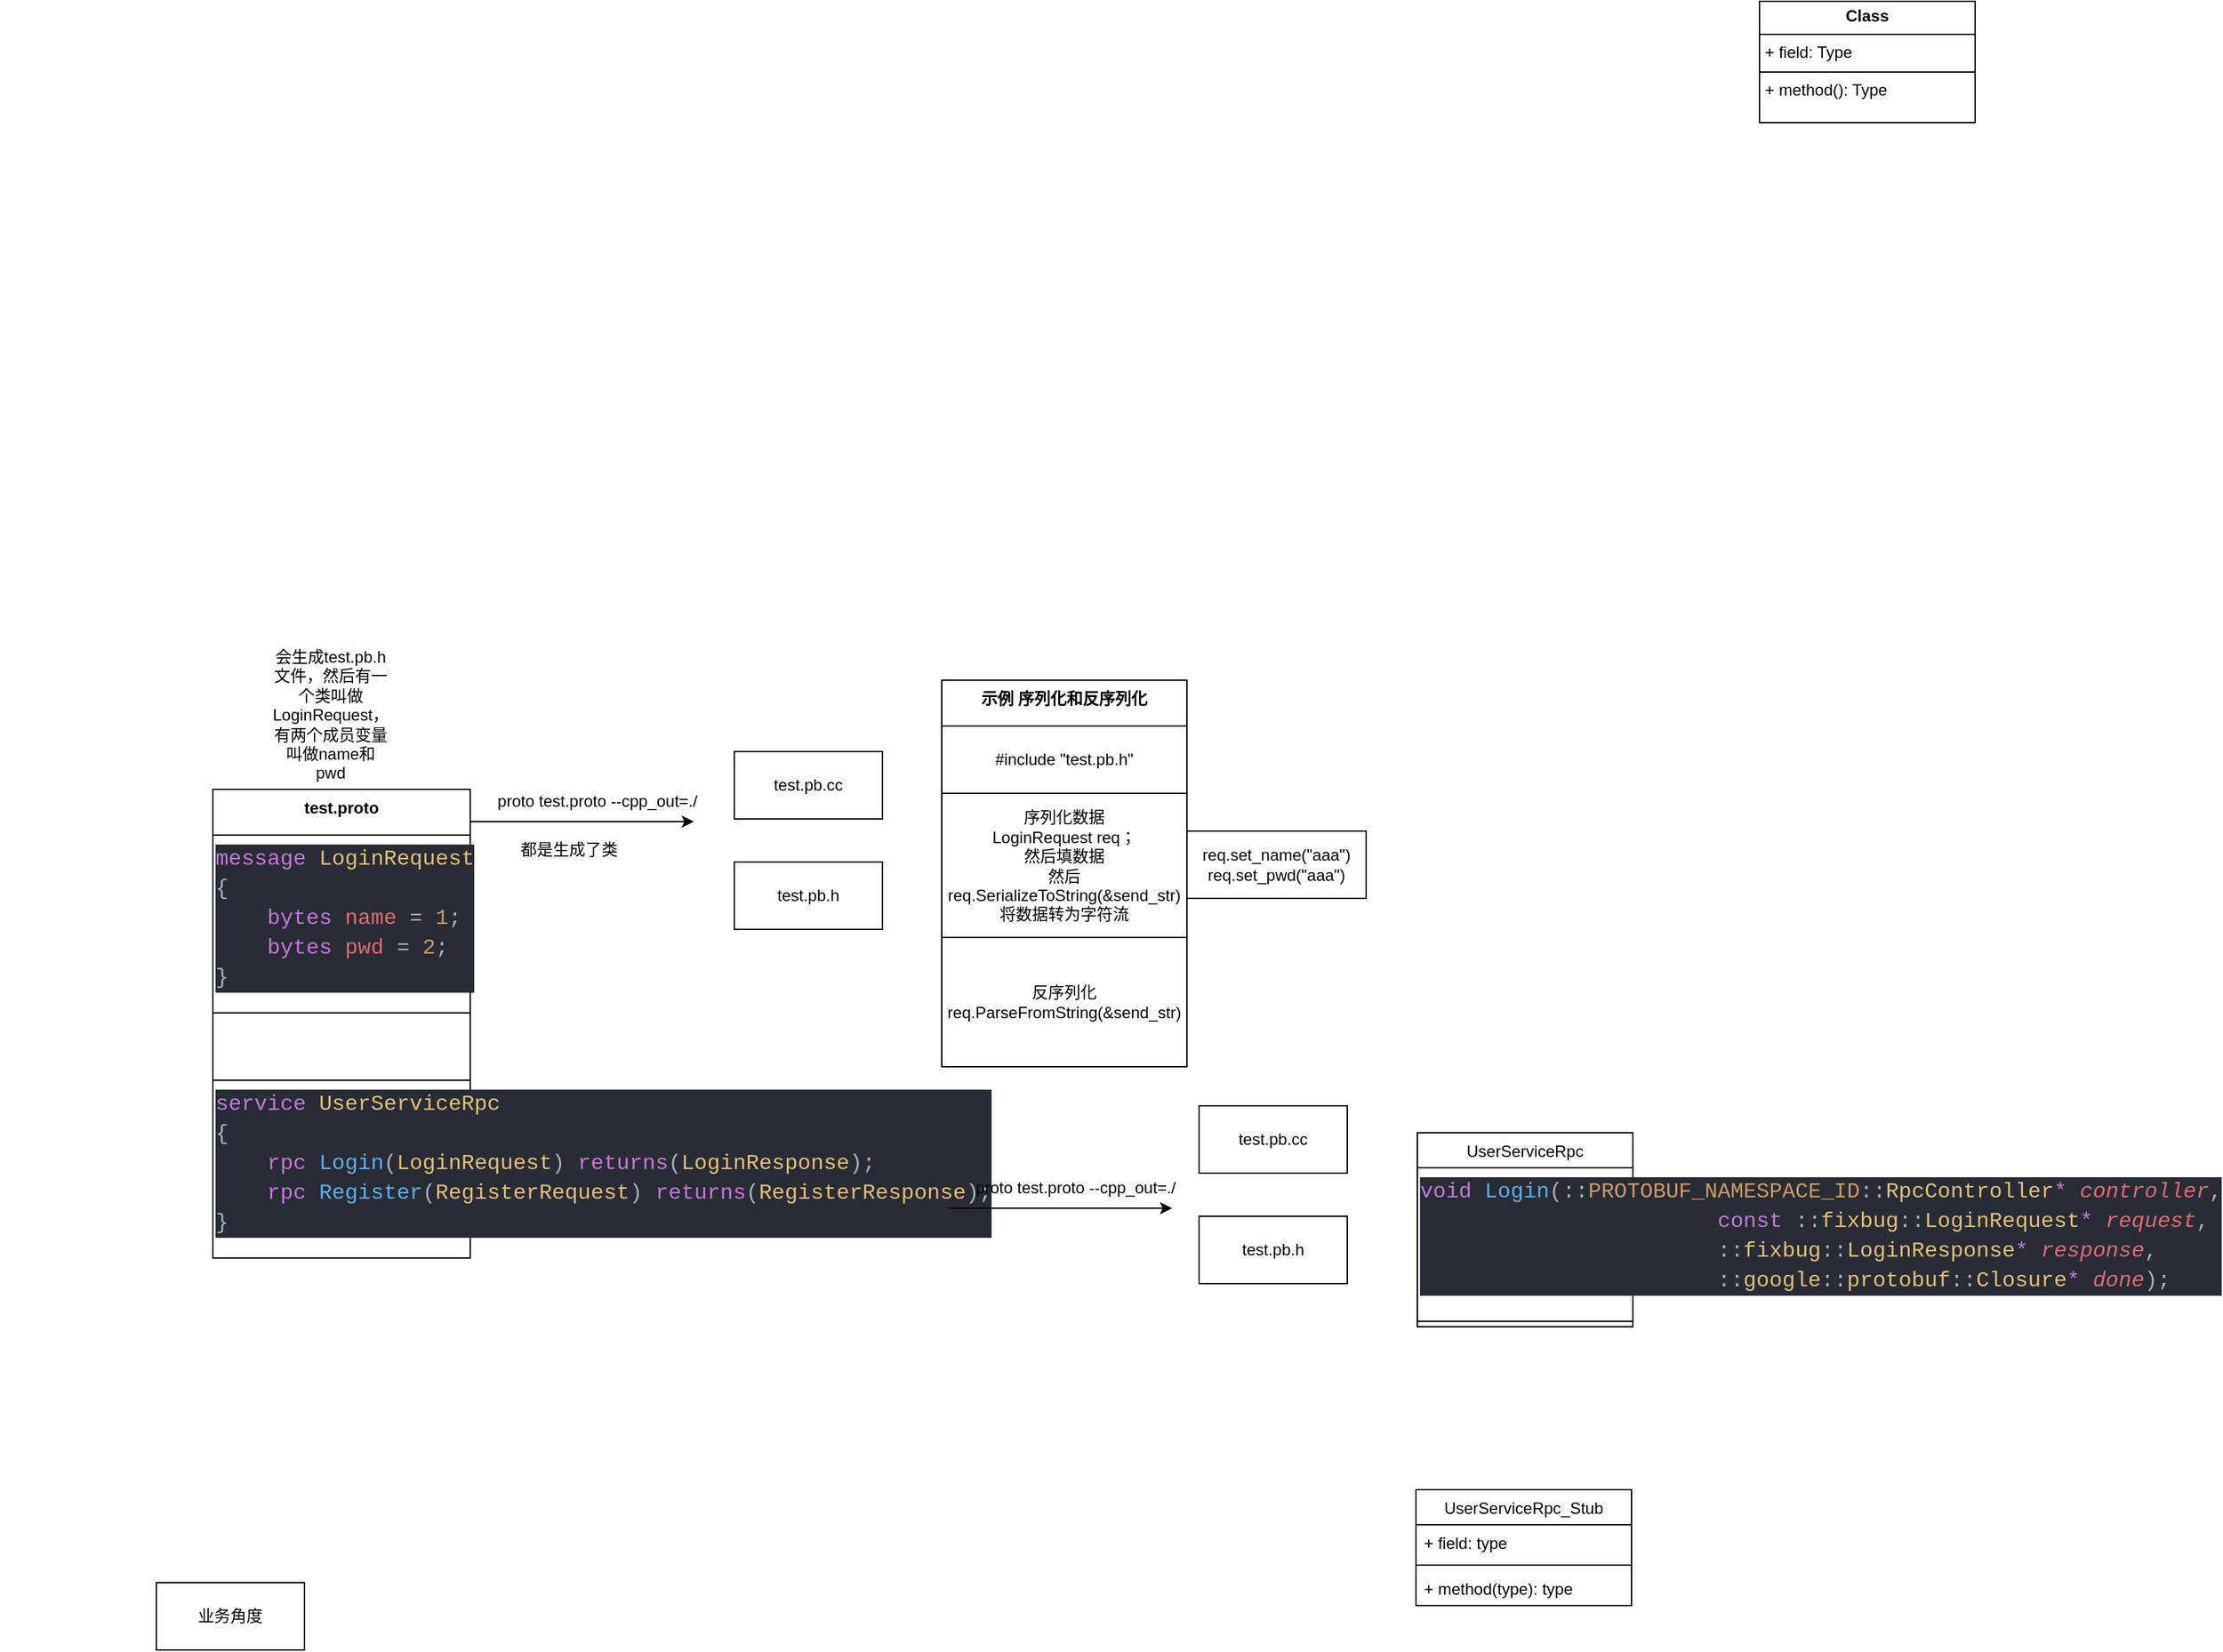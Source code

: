 <mxfile version="24.7.5">
  <diagram name="Page-1" id="c4acf3e9-155e-7222-9cf6-157b1a14988f">
    <mxGraphModel dx="1096" dy="2237" grid="0" gridSize="10" guides="1" tooltips="1" connect="1" arrows="1" fold="1" page="0" pageScale="1" pageWidth="850" pageHeight="1100" background="none" math="0" shadow="0">
      <root>
        <mxCell id="0" />
        <mxCell id="1" parent="0" />
        <mxCell id="RKI_oxmCUPOYZ7H7hOv1-26" value="test.proto" style="swimlane;fontStyle=1;align=center;verticalAlign=top;childLayout=stackLayout;horizontal=1;startSize=34;horizontalStack=0;resizeParent=1;resizeParentMax=0;resizeLast=0;collapsible=1;marginBottom=0;whiteSpace=wrap;html=1;" vertex="1" parent="1">
          <mxGeometry x="-128" y="-717" width="191" height="348" as="geometry" />
        </mxCell>
        <mxCell id="RKI_oxmCUPOYZ7H7hOv1-51" value="&lt;div style=&quot;color: #abb2bf;background-color: #282c34;font-family: Consolas, &#39;Courier New&#39;, monospace;font-weight: normal;font-size: 16px;line-height: 22px;white-space: pre;&quot;&gt;&lt;div&gt;&lt;span style=&quot;color: #c678dd;&quot;&gt;message&lt;/span&gt;&lt;span style=&quot;color: #abb2bf;&quot;&gt; &lt;/span&gt;&lt;span style=&quot;color: #e5c07b;&quot;&gt;LoginRequest&lt;/span&gt;&lt;/div&gt;&lt;div&gt;&lt;span style=&quot;color: #abb2bf;&quot;&gt;{&lt;/span&gt;&lt;/div&gt;&lt;div&gt;&lt;span style=&quot;color: #abb2bf;&quot;&gt;&amp;nbsp; &amp;nbsp; &lt;/span&gt;&lt;span style=&quot;color: #c678dd;&quot;&gt;bytes&lt;/span&gt;&lt;span style=&quot;color: #abb2bf;&quot;&gt; &lt;/span&gt;&lt;span style=&quot;color: #e06c75;&quot;&gt;name&lt;/span&gt;&lt;span style=&quot;color: #abb2bf;&quot;&gt; = &lt;/span&gt;&lt;span style=&quot;color: #d19a66;&quot;&gt;1&lt;/span&gt;&lt;span style=&quot;color: #abb2bf;&quot;&gt;;&lt;/span&gt;&lt;/div&gt;&lt;div&gt;&lt;span style=&quot;color: #abb2bf;&quot;&gt;&amp;nbsp; &amp;nbsp; &lt;/span&gt;&lt;span style=&quot;color: #c678dd;&quot;&gt;bytes&lt;/span&gt;&lt;span style=&quot;color: #abb2bf;&quot;&gt; &lt;/span&gt;&lt;span style=&quot;color: #e06c75;&quot;&gt;pwd&lt;/span&gt;&lt;span style=&quot;color: #abb2bf;&quot;&gt; = &lt;/span&gt;&lt;span style=&quot;color: #d19a66;&quot;&gt;2&lt;/span&gt;&lt;span style=&quot;color: #abb2bf;&quot;&gt;;&lt;/span&gt;&lt;/div&gt;&lt;div&gt;&lt;span style=&quot;color: #abb2bf;&quot;&gt;}&lt;/span&gt;&lt;/div&gt;&lt;/div&gt;" style="text;whiteSpace=wrap;html=1;" vertex="1" parent="RKI_oxmCUPOYZ7H7hOv1-26">
          <mxGeometry y="34" width="191" height="132" as="geometry" />
        </mxCell>
        <mxCell id="RKI_oxmCUPOYZ7H7hOv1-64" value="" style="html=1;whiteSpace=wrap;" vertex="1" parent="RKI_oxmCUPOYZ7H7hOv1-26">
          <mxGeometry y="166" width="191" height="50" as="geometry" />
        </mxCell>
        <mxCell id="RKI_oxmCUPOYZ7H7hOv1-65" value="&lt;div style=&quot;color: #abb2bf;background-color: #282c34;font-family: Consolas, &#39;Courier New&#39;, monospace;font-weight: normal;font-size: 16px;line-height: 22px;white-space: pre;&quot;&gt;&lt;div&gt;&lt;span style=&quot;color: #c678dd;&quot;&gt;service&lt;/span&gt;&lt;span style=&quot;color: #abb2bf;&quot;&gt; &lt;/span&gt;&lt;span style=&quot;color: #e5c07b;&quot;&gt;UserServiceRpc&lt;/span&gt;&lt;/div&gt;&lt;div&gt;&lt;span style=&quot;color: #abb2bf;&quot;&gt;{&lt;/span&gt;&lt;/div&gt;&lt;div&gt;&lt;span style=&quot;color: #abb2bf;&quot;&gt;&amp;nbsp; &amp;nbsp; &lt;/span&gt;&lt;span style=&quot;color: #c678dd;&quot;&gt;rpc&lt;/span&gt;&lt;span style=&quot;color: #abb2bf;&quot;&gt; &lt;/span&gt;&lt;span style=&quot;color: #61afef;&quot;&gt;Login&lt;/span&gt;&lt;span style=&quot;color: #abb2bf;&quot;&gt;(&lt;/span&gt;&lt;span style=&quot;color: #e5c07b;&quot;&gt;LoginRequest&lt;/span&gt;&lt;span style=&quot;color: #abb2bf;&quot;&gt;) &lt;/span&gt;&lt;span style=&quot;color: #c678dd;&quot;&gt;returns&lt;/span&gt;&lt;span style=&quot;color: #abb2bf;&quot;&gt;(&lt;/span&gt;&lt;span style=&quot;color: #e5c07b;&quot;&gt;LoginResponse&lt;/span&gt;&lt;span style=&quot;color: #abb2bf;&quot;&gt;);&lt;/span&gt;&lt;/div&gt;&lt;div&gt;&lt;span style=&quot;color: #abb2bf;&quot;&gt;&amp;nbsp; &amp;nbsp; &lt;/span&gt;&lt;span style=&quot;color: #c678dd;&quot;&gt;rpc&lt;/span&gt;&lt;span style=&quot;color: #abb2bf;&quot;&gt; &lt;/span&gt;&lt;span style=&quot;color: #61afef;&quot;&gt;Register&lt;/span&gt;&lt;span style=&quot;color: #abb2bf;&quot;&gt;(&lt;/span&gt;&lt;span style=&quot;color: #e5c07b;&quot;&gt;RegisterRequest&lt;/span&gt;&lt;span style=&quot;color: #abb2bf;&quot;&gt;) &lt;/span&gt;&lt;span style=&quot;color: #c678dd;&quot;&gt;returns&lt;/span&gt;&lt;span style=&quot;color: #abb2bf;&quot;&gt;(&lt;/span&gt;&lt;span style=&quot;color: #e5c07b;&quot;&gt;RegisterResponse&lt;/span&gt;&lt;span style=&quot;color: #abb2bf;&quot;&gt;);&lt;/span&gt;&lt;/div&gt;&lt;div&gt;&lt;span style=&quot;color: #abb2bf;&quot;&gt;}&lt;/span&gt;&lt;/div&gt;&lt;/div&gt;" style="text;whiteSpace=wrap;html=1;" vertex="1" parent="RKI_oxmCUPOYZ7H7hOv1-26">
          <mxGeometry y="216" width="191" height="132" as="geometry" />
        </mxCell>
        <mxCell id="RKI_oxmCUPOYZ7H7hOv1-30" value="业务角度" style="html=1;whiteSpace=wrap;" vertex="1" parent="1">
          <mxGeometry x="-170" y="-128" width="110" height="50" as="geometry" />
        </mxCell>
        <mxCell id="RKI_oxmCUPOYZ7H7hOv1-46" value="&lt;p style=&quot;margin:0px;margin-top:4px;text-align:center;&quot;&gt;&lt;b&gt;Class&lt;/b&gt;&lt;/p&gt;&lt;hr size=&quot;1&quot; style=&quot;border-style:solid;&quot;/&gt;&lt;p style=&quot;margin:0px;margin-left:4px;&quot;&gt;+ field: Type&lt;/p&gt;&lt;hr size=&quot;1&quot; style=&quot;border-style:solid;&quot;/&gt;&lt;p style=&quot;margin:0px;margin-left:4px;&quot;&gt;+ method(): Type&lt;/p&gt;" style="verticalAlign=top;align=left;overflow=fill;html=1;whiteSpace=wrap;" vertex="1" parent="1">
          <mxGeometry x="1020" y="-1302" width="160" height="90" as="geometry" />
        </mxCell>
        <mxCell id="RKI_oxmCUPOYZ7H7hOv1-47" value="示例 序列化和反序列化" style="swimlane;fontStyle=1;align=center;verticalAlign=top;childLayout=stackLayout;horizontal=1;startSize=34;horizontalStack=0;resizeParent=1;resizeParentMax=0;resizeLast=0;collapsible=1;marginBottom=0;whiteSpace=wrap;html=1;" vertex="1" parent="1">
          <mxGeometry x="413" y="-798" width="182" height="287" as="geometry" />
        </mxCell>
        <mxCell id="RKI_oxmCUPOYZ7H7hOv1-48" value="#include &quot;test.pb.h&quot;" style="html=1;whiteSpace=wrap;" vertex="1" parent="RKI_oxmCUPOYZ7H7hOv1-47">
          <mxGeometry y="34" width="182" height="50" as="geometry" />
        </mxCell>
        <mxCell id="RKI_oxmCUPOYZ7H7hOv1-60" value="序列化数据&lt;div&gt;LoginRequest req；&lt;/div&gt;&lt;div&gt;然后填数据&lt;/div&gt;&lt;div&gt;然后req.SerializeToString(&amp;amp;send_str)&lt;/div&gt;&lt;div&gt;将数据转为字符流&lt;/div&gt;" style="html=1;whiteSpace=wrap;" vertex="1" parent="RKI_oxmCUPOYZ7H7hOv1-47">
          <mxGeometry y="84" width="182" height="107" as="geometry" />
        </mxCell>
        <mxCell id="RKI_oxmCUPOYZ7H7hOv1-61" value="反序列化&lt;div&gt;req.ParseFromString(&lt;span style=&quot;background-color: initial;&quot;&gt;&amp;amp;send_str&lt;/span&gt;&lt;span style=&quot;background-color: initial;&quot;&gt;)&lt;/span&gt;&lt;/div&gt;" style="html=1;whiteSpace=wrap;" vertex="1" parent="RKI_oxmCUPOYZ7H7hOv1-47">
          <mxGeometry y="191" width="182" height="96" as="geometry" />
        </mxCell>
        <mxCell id="RKI_oxmCUPOYZ7H7hOv1-52" value="" style="endArrow=classic;html=1;rounded=0;" edge="1" parent="1">
          <mxGeometry width="50" height="50" relative="1" as="geometry">
            <mxPoint x="63" y="-693" as="sourcePoint" />
            <mxPoint x="229" y="-693" as="targetPoint" />
          </mxGeometry>
        </mxCell>
        <mxCell id="RKI_oxmCUPOYZ7H7hOv1-54" value="proto test.proto --cpp_out=./" style="text;html=1;align=center;verticalAlign=middle;resizable=0;points=[];autosize=1;strokeColor=none;fillColor=none;" vertex="1" parent="1">
          <mxGeometry x="74" y="-721" width="166" height="26" as="geometry" />
        </mxCell>
        <mxCell id="RKI_oxmCUPOYZ7H7hOv1-55" value="test.pb.cc" style="html=1;whiteSpace=wrap;" vertex="1" parent="1">
          <mxGeometry x="259" y="-745" width="110" height="50" as="geometry" />
        </mxCell>
        <mxCell id="RKI_oxmCUPOYZ7H7hOv1-56" value="test.pb.h" style="html=1;whiteSpace=wrap;" vertex="1" parent="1">
          <mxGeometry x="259" y="-663" width="110" height="50" as="geometry" />
        </mxCell>
        <mxCell id="RKI_oxmCUPOYZ7H7hOv1-58" value="会生成&lt;span style=&quot;text-wrap: wrap;&quot;&gt;test.pb.h文件，然后有一个类叫做LoginRequest，有两个成员变量叫做name和pwd&lt;/span&gt;&lt;div&gt;&lt;span style=&quot;text-wrap: wrap;&quot;&gt;&lt;br&gt;&lt;/span&gt;&lt;/div&gt;" style="text;html=1;align=center;verticalAlign=middle;resizable=0;points=[];autosize=1;strokeColor=none;fillColor=none;" vertex="1" parent="1">
          <mxGeometry x="-286" y="-786" width="490" height="41" as="geometry" />
        </mxCell>
        <mxCell id="RKI_oxmCUPOYZ7H7hOv1-63" value="req.set_name(&quot;aaa&quot;)&lt;div&gt;req.set_pwd(&quot;aaa&quot;)&lt;/div&gt;" style="html=1;whiteSpace=wrap;" vertex="1" parent="1">
          <mxGeometry x="595" y="-686" width="133" height="50" as="geometry" />
        </mxCell>
        <mxCell id="RKI_oxmCUPOYZ7H7hOv1-66" value="都是生成了类" style="text;html=1;align=center;verticalAlign=middle;resizable=0;points=[];autosize=1;strokeColor=none;fillColor=none;" vertex="1" parent="1">
          <mxGeometry x="91" y="-685" width="90" height="26" as="geometry" />
        </mxCell>
        <mxCell id="RKI_oxmCUPOYZ7H7hOv1-67" value="" style="endArrow=classic;html=1;rounded=0;" edge="1" parent="1">
          <mxGeometry width="50" height="50" relative="1" as="geometry">
            <mxPoint x="418" y="-406" as="sourcePoint" />
            <mxPoint x="584" y="-406" as="targetPoint" />
          </mxGeometry>
        </mxCell>
        <mxCell id="RKI_oxmCUPOYZ7H7hOv1-68" value="proto test.proto --cpp_out=./" style="text;html=1;align=center;verticalAlign=middle;resizable=0;points=[];autosize=1;strokeColor=none;fillColor=none;" vertex="1" parent="1">
          <mxGeometry x="429" y="-434" width="166" height="26" as="geometry" />
        </mxCell>
        <mxCell id="RKI_oxmCUPOYZ7H7hOv1-70" value="test.pb.cc" style="html=1;whiteSpace=wrap;" vertex="1" parent="1">
          <mxGeometry x="604" y="-482" width="110" height="50" as="geometry" />
        </mxCell>
        <mxCell id="RKI_oxmCUPOYZ7H7hOv1-71" value="test.pb.h" style="html=1;whiteSpace=wrap;" vertex="1" parent="1">
          <mxGeometry x="604" y="-400" width="110" height="50" as="geometry" />
        </mxCell>
        <mxCell id="RKI_oxmCUPOYZ7H7hOv1-96" value="&lt;span style=&quot;font-weight: 400;&quot;&gt;UserServiceRpc&lt;/span&gt;" style="swimlane;fontStyle=1;align=center;verticalAlign=top;childLayout=stackLayout;horizontal=1;startSize=26;horizontalStack=0;resizeParent=1;resizeParentMax=0;resizeLast=0;collapsible=1;marginBottom=0;whiteSpace=wrap;html=1;" vertex="1" parent="1">
          <mxGeometry x="766" y="-462" width="160" height="144" as="geometry" />
        </mxCell>
        <mxCell id="RKI_oxmCUPOYZ7H7hOv1-104" value="&lt;div style=&quot;color: #abb2bf;background-color: #282c34;font-family: Consolas, &#39;Courier New&#39;, monospace;font-weight: normal;font-size: 16px;line-height: 22px;white-space: pre;&quot;&gt;&lt;div&gt;&lt;span style=&quot;color: #c678dd;&quot;&gt;void&lt;/span&gt;&lt;span style=&quot;color: #abb2bf;&quot;&gt; &lt;/span&gt;&lt;span style=&quot;color: #61afef;&quot;&gt;Login&lt;/span&gt;&lt;span style=&quot;color: #abb2bf;&quot;&gt;(::&lt;/span&gt;&lt;span style=&quot;color: #d19a66;&quot;&gt;PROTOBUF_NAMESPACE_ID&lt;/span&gt;&lt;span style=&quot;color: #abb2bf;&quot;&gt;::&lt;/span&gt;&lt;span style=&quot;color: #e5c07b;&quot;&gt;RpcController&lt;/span&gt;&lt;span style=&quot;color: #c678dd;&quot;&gt;*&lt;/span&gt;&lt;span style=&quot;color: #abb2bf;&quot;&gt; &lt;/span&gt;&lt;span style=&quot;color: #e06c75;font-style: italic;&quot;&gt;controller&lt;/span&gt;&lt;span style=&quot;color: #abb2bf;&quot;&gt;,&lt;/span&gt;&lt;/div&gt;&lt;div&gt;&lt;span style=&quot;color: #abb2bf;&quot;&gt;&amp;nbsp; &amp;nbsp; &amp;nbsp; &amp;nbsp; &amp;nbsp; &amp;nbsp; &amp;nbsp; &amp;nbsp; &amp;nbsp; &amp;nbsp; &amp;nbsp; &amp;nbsp;&lt;/span&gt;&lt;span style=&quot;color: #c678dd;&quot;&gt;const&lt;/span&gt;&lt;span style=&quot;color: #abb2bf;&quot;&gt; ::&lt;/span&gt;&lt;span style=&quot;color: #e5c07b;&quot;&gt;fixbug&lt;/span&gt;&lt;span style=&quot;color: #abb2bf;&quot;&gt;::&lt;/span&gt;&lt;span style=&quot;color: #e5c07b;&quot;&gt;LoginRequest&lt;/span&gt;&lt;span style=&quot;color: #c678dd;&quot;&gt;*&lt;/span&gt;&lt;span style=&quot;color: #abb2bf;&quot;&gt; &lt;/span&gt;&lt;span style=&quot;color: #e06c75;font-style: italic;&quot;&gt;request&lt;/span&gt;&lt;span style=&quot;color: #abb2bf;&quot;&gt;,&lt;/span&gt;&lt;/div&gt;&lt;div&gt;&lt;span style=&quot;color: #abb2bf;&quot;&gt;&amp;nbsp; &amp;nbsp; &amp;nbsp; &amp;nbsp; &amp;nbsp; &amp;nbsp; &amp;nbsp; &amp;nbsp; &amp;nbsp; &amp;nbsp; &amp;nbsp; &amp;nbsp;::&lt;/span&gt;&lt;span style=&quot;color: #e5c07b;&quot;&gt;fixbug&lt;/span&gt;&lt;span style=&quot;color: #abb2bf;&quot;&gt;::&lt;/span&gt;&lt;span style=&quot;color: #e5c07b;&quot;&gt;LoginResponse&lt;/span&gt;&lt;span style=&quot;color: #c678dd;&quot;&gt;*&lt;/span&gt;&lt;span style=&quot;color: #abb2bf;&quot;&gt; &lt;/span&gt;&lt;span style=&quot;color: #e06c75;font-style: italic;&quot;&gt;response&lt;/span&gt;&lt;span style=&quot;color: #abb2bf;&quot;&gt;,&lt;/span&gt;&lt;/div&gt;&lt;div&gt;&lt;span style=&quot;color: #abb2bf;&quot;&gt;&amp;nbsp; &amp;nbsp; &amp;nbsp; &amp;nbsp; &amp;nbsp; &amp;nbsp; &amp;nbsp; &amp;nbsp; &amp;nbsp; &amp;nbsp; &amp;nbsp; &amp;nbsp;::&lt;/span&gt;&lt;span style=&quot;color: #e5c07b;&quot;&gt;google&lt;/span&gt;&lt;span style=&quot;color: #abb2bf;&quot;&gt;::&lt;/span&gt;&lt;span style=&quot;color: #e5c07b;&quot;&gt;protobuf&lt;/span&gt;&lt;span style=&quot;color: #abb2bf;&quot;&gt;::&lt;/span&gt;&lt;span style=&quot;color: #e5c07b;&quot;&gt;Closure&lt;/span&gt;&lt;span style=&quot;color: #c678dd;&quot;&gt;*&lt;/span&gt;&lt;span style=&quot;color: #abb2bf;&quot;&gt; &lt;/span&gt;&lt;span style=&quot;color: #e06c75;font-style: italic;&quot;&gt;done&lt;/span&gt;&lt;span style=&quot;color: #abb2bf;&quot;&gt;);&lt;/span&gt;&lt;/div&gt;&lt;/div&gt;" style="text;whiteSpace=wrap;html=1;" vertex="1" parent="RKI_oxmCUPOYZ7H7hOv1-96">
          <mxGeometry y="26" width="160" height="110" as="geometry" />
        </mxCell>
        <mxCell id="RKI_oxmCUPOYZ7H7hOv1-98" value="" style="line;strokeWidth=1;fillColor=none;align=left;verticalAlign=middle;spacingTop=-1;spacingLeft=3;spacingRight=3;rotatable=0;labelPosition=right;points=[];portConstraint=eastwest;strokeColor=inherit;" vertex="1" parent="RKI_oxmCUPOYZ7H7hOv1-96">
          <mxGeometry y="136" width="160" height="8" as="geometry" />
        </mxCell>
        <mxCell id="RKI_oxmCUPOYZ7H7hOv1-100" value="&lt;span style=&quot;font-weight: 400;&quot;&gt;UserServiceRpc_Stub&lt;/span&gt;" style="swimlane;fontStyle=1;align=center;verticalAlign=top;childLayout=stackLayout;horizontal=1;startSize=26;horizontalStack=0;resizeParent=1;resizeParentMax=0;resizeLast=0;collapsible=1;marginBottom=0;whiteSpace=wrap;html=1;" vertex="1" parent="1">
          <mxGeometry x="765" y="-197" width="160" height="86" as="geometry" />
        </mxCell>
        <mxCell id="RKI_oxmCUPOYZ7H7hOv1-101" value="+ field: type" style="text;strokeColor=none;fillColor=none;align=left;verticalAlign=top;spacingLeft=4;spacingRight=4;overflow=hidden;rotatable=0;points=[[0,0.5],[1,0.5]];portConstraint=eastwest;whiteSpace=wrap;html=1;" vertex="1" parent="RKI_oxmCUPOYZ7H7hOv1-100">
          <mxGeometry y="26" width="160" height="26" as="geometry" />
        </mxCell>
        <mxCell id="RKI_oxmCUPOYZ7H7hOv1-102" value="" style="line;strokeWidth=1;fillColor=none;align=left;verticalAlign=middle;spacingTop=-1;spacingLeft=3;spacingRight=3;rotatable=0;labelPosition=right;points=[];portConstraint=eastwest;strokeColor=inherit;" vertex="1" parent="RKI_oxmCUPOYZ7H7hOv1-100">
          <mxGeometry y="52" width="160" height="8" as="geometry" />
        </mxCell>
        <mxCell id="RKI_oxmCUPOYZ7H7hOv1-103" value="+ method(type): type" style="text;strokeColor=none;fillColor=none;align=left;verticalAlign=top;spacingLeft=4;spacingRight=4;overflow=hidden;rotatable=0;points=[[0,0.5],[1,0.5]];portConstraint=eastwest;whiteSpace=wrap;html=1;" vertex="1" parent="RKI_oxmCUPOYZ7H7hOv1-100">
          <mxGeometry y="60" width="160" height="26" as="geometry" />
        </mxCell>
      </root>
    </mxGraphModel>
  </diagram>
</mxfile>

